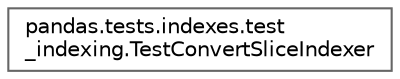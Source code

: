 digraph "Graphical Class Hierarchy"
{
 // LATEX_PDF_SIZE
  bgcolor="transparent";
  edge [fontname=Helvetica,fontsize=10,labelfontname=Helvetica,labelfontsize=10];
  node [fontname=Helvetica,fontsize=10,shape=box,height=0.2,width=0.4];
  rankdir="LR";
  Node0 [id="Node000000",label="pandas.tests.indexes.test\l_indexing.TestConvertSliceIndexer",height=0.2,width=0.4,color="grey40", fillcolor="white", style="filled",URL="$da/dfe/classpandas_1_1tests_1_1indexes_1_1test__indexing_1_1TestConvertSliceIndexer.html",tooltip=" "];
}
